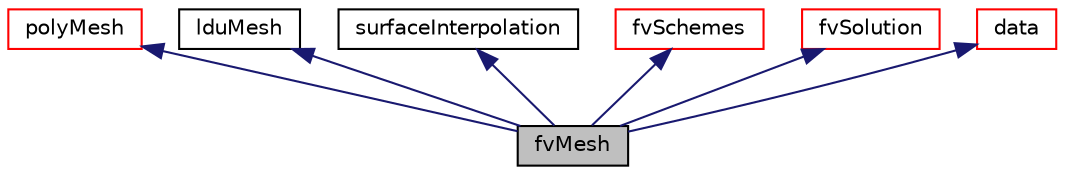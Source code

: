 digraph "fvMesh"
{
  bgcolor="transparent";
  edge [fontname="Helvetica",fontsize="10",labelfontname="Helvetica",labelfontsize="10"];
  node [fontname="Helvetica",fontsize="10",shape=record];
  Node1 [label="fvMesh",height=0.2,width=0.4,color="black", fillcolor="grey75", style="filled", fontcolor="black"];
  Node2 -> Node1 [dir="back",color="midnightblue",fontsize="10",style="solid",fontname="Helvetica"];
  Node2 [label="polyMesh",height=0.2,width=0.4,color="red",URL="$a01917.html",tooltip="Mesh consisting of general polyhedral cells. "];
  Node3 -> Node1 [dir="back",color="midnightblue",fontsize="10",style="solid",fontname="Helvetica"];
  Node3 [label="lduMesh",height=0.2,width=0.4,color="black",URL="$a01284.html",tooltip="Abstract base class for meshes which provide LDU addressing for the construction of lduMatrix and LDU..."];
  Node4 -> Node1 [dir="back",color="midnightblue",fontsize="10",style="solid",fontname="Helvetica"];
  Node4 [label="surfaceInterpolation",height=0.2,width=0.4,color="black",URL="$a02483.html",tooltip="Cell to surface interpolation scheme. Included in fvMesh. "];
  Node5 -> Node1 [dir="back",color="midnightblue",fontsize="10",style="solid",fontname="Helvetica"];
  Node5 [label="fvSchemes",height=0.2,width=0.4,color="red",URL="$a00890.html",tooltip="Selector class for finite volume differencing schemes. fvMesh is derived from fvShemes so that all fi..."];
  Node6 -> Node1 [dir="back",color="midnightblue",fontsize="10",style="solid",fontname="Helvetica"];
  Node6 [label="fvSolution",height=0.2,width=0.4,color="red",URL="$a00891.html",tooltip="Selector class for finite volume solution solution. fvMesh is derived from fvSolution so that all fie..."];
  Node7 -> Node1 [dir="back",color="midnightblue",fontsize="10",style="solid",fontname="Helvetica"];
  Node7 [label="data",height=0.2,width=0.4,color="red",URL="$a00502.html",tooltip="Database for solution data, solver performance and other reduced data. "];
}
